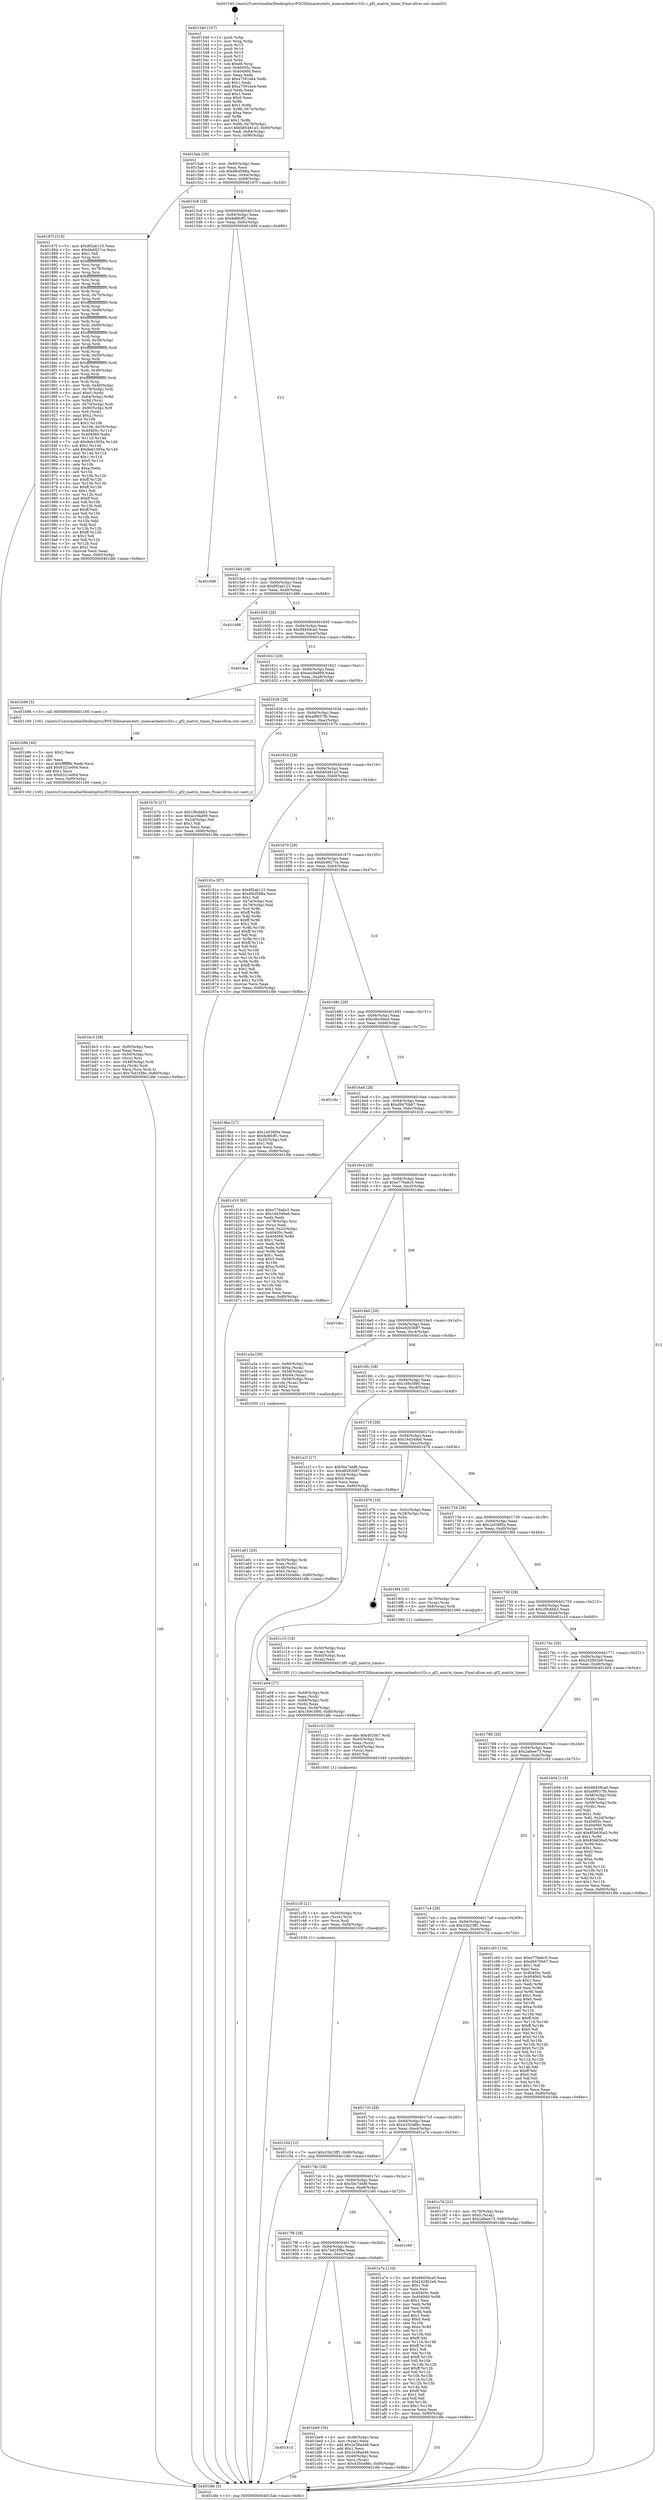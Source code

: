 digraph "0x401540" {
  label = "0x401540 (/mnt/c/Users/mathe/Desktop/tcc/POCII/binaries/extr_memcachedcrc32c.c_gf2_matrix_times_Final-ollvm.out::main(0))"
  labelloc = "t"
  node[shape=record]

  Entry [label="",width=0.3,height=0.3,shape=circle,fillcolor=black,style=filled]
  "0x4015ab" [label="{
     0x4015ab [29]\l
     | [instrs]\l
     &nbsp;&nbsp;0x4015ab \<+3\>: mov -0x80(%rbp),%eax\l
     &nbsp;&nbsp;0x4015ae \<+2\>: mov %eax,%ecx\l
     &nbsp;&nbsp;0x4015b0 \<+6\>: sub $0x88cf588a,%ecx\l
     &nbsp;&nbsp;0x4015b6 \<+6\>: mov %eax,-0x94(%rbp)\l
     &nbsp;&nbsp;0x4015bc \<+6\>: mov %ecx,-0x98(%rbp)\l
     &nbsp;&nbsp;0x4015c2 \<+6\>: je 000000000040187f \<main+0x33f\>\l
  }"]
  "0x40187f" [label="{
     0x40187f [319]\l
     | [instrs]\l
     &nbsp;&nbsp;0x40187f \<+5\>: mov $0x8f2ab123,%eax\l
     &nbsp;&nbsp;0x401884 \<+5\>: mov $0xbb4927ce,%ecx\l
     &nbsp;&nbsp;0x401889 \<+2\>: mov $0x1,%dl\l
     &nbsp;&nbsp;0x40188b \<+3\>: mov %rsp,%rsi\l
     &nbsp;&nbsp;0x40188e \<+4\>: add $0xfffffffffffffff0,%rsi\l
     &nbsp;&nbsp;0x401892 \<+3\>: mov %rsi,%rsp\l
     &nbsp;&nbsp;0x401895 \<+4\>: mov %rsi,-0x78(%rbp)\l
     &nbsp;&nbsp;0x401899 \<+3\>: mov %rsp,%rsi\l
     &nbsp;&nbsp;0x40189c \<+4\>: add $0xfffffffffffffff0,%rsi\l
     &nbsp;&nbsp;0x4018a0 \<+3\>: mov %rsi,%rsp\l
     &nbsp;&nbsp;0x4018a3 \<+3\>: mov %rsp,%rdi\l
     &nbsp;&nbsp;0x4018a6 \<+4\>: add $0xfffffffffffffff0,%rdi\l
     &nbsp;&nbsp;0x4018aa \<+3\>: mov %rdi,%rsp\l
     &nbsp;&nbsp;0x4018ad \<+4\>: mov %rdi,-0x70(%rbp)\l
     &nbsp;&nbsp;0x4018b1 \<+3\>: mov %rsp,%rdi\l
     &nbsp;&nbsp;0x4018b4 \<+4\>: add $0xfffffffffffffff0,%rdi\l
     &nbsp;&nbsp;0x4018b8 \<+3\>: mov %rdi,%rsp\l
     &nbsp;&nbsp;0x4018bb \<+4\>: mov %rdi,-0x68(%rbp)\l
     &nbsp;&nbsp;0x4018bf \<+3\>: mov %rsp,%rdi\l
     &nbsp;&nbsp;0x4018c2 \<+4\>: add $0xfffffffffffffff0,%rdi\l
     &nbsp;&nbsp;0x4018c6 \<+3\>: mov %rdi,%rsp\l
     &nbsp;&nbsp;0x4018c9 \<+4\>: mov %rdi,-0x60(%rbp)\l
     &nbsp;&nbsp;0x4018cd \<+3\>: mov %rsp,%rdi\l
     &nbsp;&nbsp;0x4018d0 \<+4\>: add $0xfffffffffffffff0,%rdi\l
     &nbsp;&nbsp;0x4018d4 \<+3\>: mov %rdi,%rsp\l
     &nbsp;&nbsp;0x4018d7 \<+4\>: mov %rdi,-0x58(%rbp)\l
     &nbsp;&nbsp;0x4018db \<+3\>: mov %rsp,%rdi\l
     &nbsp;&nbsp;0x4018de \<+4\>: add $0xfffffffffffffff0,%rdi\l
     &nbsp;&nbsp;0x4018e2 \<+3\>: mov %rdi,%rsp\l
     &nbsp;&nbsp;0x4018e5 \<+4\>: mov %rdi,-0x50(%rbp)\l
     &nbsp;&nbsp;0x4018e9 \<+3\>: mov %rsp,%rdi\l
     &nbsp;&nbsp;0x4018ec \<+4\>: add $0xfffffffffffffff0,%rdi\l
     &nbsp;&nbsp;0x4018f0 \<+3\>: mov %rdi,%rsp\l
     &nbsp;&nbsp;0x4018f3 \<+4\>: mov %rdi,-0x48(%rbp)\l
     &nbsp;&nbsp;0x4018f7 \<+3\>: mov %rsp,%rdi\l
     &nbsp;&nbsp;0x4018fa \<+4\>: add $0xfffffffffffffff0,%rdi\l
     &nbsp;&nbsp;0x4018fe \<+3\>: mov %rdi,%rsp\l
     &nbsp;&nbsp;0x401901 \<+4\>: mov %rdi,-0x40(%rbp)\l
     &nbsp;&nbsp;0x401905 \<+4\>: mov -0x78(%rbp),%rdi\l
     &nbsp;&nbsp;0x401909 \<+6\>: movl $0x0,(%rdi)\l
     &nbsp;&nbsp;0x40190f \<+7\>: mov -0x84(%rbp),%r8d\l
     &nbsp;&nbsp;0x401916 \<+3\>: mov %r8d,(%rsi)\l
     &nbsp;&nbsp;0x401919 \<+4\>: mov -0x70(%rbp),%rdi\l
     &nbsp;&nbsp;0x40191d \<+7\>: mov -0x90(%rbp),%r9\l
     &nbsp;&nbsp;0x401924 \<+3\>: mov %r9,(%rdi)\l
     &nbsp;&nbsp;0x401927 \<+3\>: cmpl $0x2,(%rsi)\l
     &nbsp;&nbsp;0x40192a \<+4\>: setne %r10b\l
     &nbsp;&nbsp;0x40192e \<+4\>: and $0x1,%r10b\l
     &nbsp;&nbsp;0x401932 \<+4\>: mov %r10b,-0x35(%rbp)\l
     &nbsp;&nbsp;0x401936 \<+8\>: mov 0x40405c,%r11d\l
     &nbsp;&nbsp;0x40193e \<+7\>: mov 0x404060,%ebx\l
     &nbsp;&nbsp;0x401945 \<+3\>: mov %r11d,%r14d\l
     &nbsp;&nbsp;0x401948 \<+7\>: sub $0x9eb1005a,%r14d\l
     &nbsp;&nbsp;0x40194f \<+4\>: sub $0x1,%r14d\l
     &nbsp;&nbsp;0x401953 \<+7\>: add $0x9eb1005a,%r14d\l
     &nbsp;&nbsp;0x40195a \<+4\>: imul %r14d,%r11d\l
     &nbsp;&nbsp;0x40195e \<+4\>: and $0x1,%r11d\l
     &nbsp;&nbsp;0x401962 \<+4\>: cmp $0x0,%r11d\l
     &nbsp;&nbsp;0x401966 \<+4\>: sete %r10b\l
     &nbsp;&nbsp;0x40196a \<+3\>: cmp $0xa,%ebx\l
     &nbsp;&nbsp;0x40196d \<+4\>: setl %r15b\l
     &nbsp;&nbsp;0x401971 \<+3\>: mov %r10b,%r12b\l
     &nbsp;&nbsp;0x401974 \<+4\>: xor $0xff,%r12b\l
     &nbsp;&nbsp;0x401978 \<+3\>: mov %r15b,%r13b\l
     &nbsp;&nbsp;0x40197b \<+4\>: xor $0xff,%r13b\l
     &nbsp;&nbsp;0x40197f \<+3\>: xor $0x1,%dl\l
     &nbsp;&nbsp;0x401982 \<+3\>: mov %r12b,%sil\l
     &nbsp;&nbsp;0x401985 \<+4\>: and $0xff,%sil\l
     &nbsp;&nbsp;0x401989 \<+3\>: and %dl,%r10b\l
     &nbsp;&nbsp;0x40198c \<+3\>: mov %r13b,%dil\l
     &nbsp;&nbsp;0x40198f \<+4\>: and $0xff,%dil\l
     &nbsp;&nbsp;0x401993 \<+3\>: and %dl,%r15b\l
     &nbsp;&nbsp;0x401996 \<+3\>: or %r10b,%sil\l
     &nbsp;&nbsp;0x401999 \<+3\>: or %r15b,%dil\l
     &nbsp;&nbsp;0x40199c \<+3\>: xor %dil,%sil\l
     &nbsp;&nbsp;0x40199f \<+3\>: or %r13b,%r12b\l
     &nbsp;&nbsp;0x4019a2 \<+4\>: xor $0xff,%r12b\l
     &nbsp;&nbsp;0x4019a6 \<+3\>: or $0x1,%dl\l
     &nbsp;&nbsp;0x4019a9 \<+3\>: and %dl,%r12b\l
     &nbsp;&nbsp;0x4019ac \<+3\>: or %r12b,%sil\l
     &nbsp;&nbsp;0x4019af \<+4\>: test $0x1,%sil\l
     &nbsp;&nbsp;0x4019b3 \<+3\>: cmovne %ecx,%eax\l
     &nbsp;&nbsp;0x4019b6 \<+3\>: mov %eax,-0x80(%rbp)\l
     &nbsp;&nbsp;0x4019b9 \<+5\>: jmp 0000000000401dfe \<main+0x8be\>\l
  }"]
  "0x4015c8" [label="{
     0x4015c8 [28]\l
     | [instrs]\l
     &nbsp;&nbsp;0x4015c8 \<+5\>: jmp 00000000004015cd \<main+0x8d\>\l
     &nbsp;&nbsp;0x4015cd \<+6\>: mov -0x94(%rbp),%eax\l
     &nbsp;&nbsp;0x4015d3 \<+5\>: sub $0x8d8fcff1,%eax\l
     &nbsp;&nbsp;0x4015d8 \<+6\>: mov %eax,-0x9c(%rbp)\l
     &nbsp;&nbsp;0x4015de \<+6\>: je 00000000004019d9 \<main+0x499\>\l
  }"]
  Exit [label="",width=0.3,height=0.3,shape=circle,fillcolor=black,style=filled,peripheries=2]
  "0x4019d9" [label="{
     0x4019d9\l
  }", style=dashed]
  "0x4015e4" [label="{
     0x4015e4 [28]\l
     | [instrs]\l
     &nbsp;&nbsp;0x4015e4 \<+5\>: jmp 00000000004015e9 \<main+0xa9\>\l
     &nbsp;&nbsp;0x4015e9 \<+6\>: mov -0x94(%rbp),%eax\l
     &nbsp;&nbsp;0x4015ef \<+5\>: sub $0x8f2ab123,%eax\l
     &nbsp;&nbsp;0x4015f4 \<+6\>: mov %eax,-0xa0(%rbp)\l
     &nbsp;&nbsp;0x4015fa \<+6\>: je 0000000000401d88 \<main+0x848\>\l
  }"]
  "0x401c54" [label="{
     0x401c54 [12]\l
     | [instrs]\l
     &nbsp;&nbsp;0x401c54 \<+7\>: movl $0x33b23ff1,-0x80(%rbp)\l
     &nbsp;&nbsp;0x401c5b \<+5\>: jmp 0000000000401dfe \<main+0x8be\>\l
  }"]
  "0x401d88" [label="{
     0x401d88\l
  }", style=dashed]
  "0x401600" [label="{
     0x401600 [28]\l
     | [instrs]\l
     &nbsp;&nbsp;0x401600 \<+5\>: jmp 0000000000401605 \<main+0xc5\>\l
     &nbsp;&nbsp;0x401605 \<+6\>: mov -0x94(%rbp),%eax\l
     &nbsp;&nbsp;0x40160b \<+5\>: sub $0x99459ca0,%eax\l
     &nbsp;&nbsp;0x401610 \<+6\>: mov %eax,-0xa4(%rbp)\l
     &nbsp;&nbsp;0x401616 \<+6\>: je 0000000000401dca \<main+0x88a\>\l
  }"]
  "0x401c3f" [label="{
     0x401c3f [21]\l
     | [instrs]\l
     &nbsp;&nbsp;0x401c3f \<+4\>: mov -0x50(%rbp),%rcx\l
     &nbsp;&nbsp;0x401c43 \<+3\>: mov (%rcx),%rcx\l
     &nbsp;&nbsp;0x401c46 \<+3\>: mov %rcx,%rdi\l
     &nbsp;&nbsp;0x401c49 \<+6\>: mov %eax,-0xf4(%rbp)\l
     &nbsp;&nbsp;0x401c4f \<+5\>: call 0000000000401030 \<free@plt\>\l
     | [calls]\l
     &nbsp;&nbsp;0x401030 \{1\} (unknown)\l
  }"]
  "0x401dca" [label="{
     0x401dca\l
  }", style=dashed]
  "0x40161c" [label="{
     0x40161c [28]\l
     | [instrs]\l
     &nbsp;&nbsp;0x40161c \<+5\>: jmp 0000000000401621 \<main+0xe1\>\l
     &nbsp;&nbsp;0x401621 \<+6\>: mov -0x94(%rbp),%eax\l
     &nbsp;&nbsp;0x401627 \<+5\>: sub $0xacc9ad99,%eax\l
     &nbsp;&nbsp;0x40162c \<+6\>: mov %eax,-0xa8(%rbp)\l
     &nbsp;&nbsp;0x401632 \<+6\>: je 0000000000401b96 \<main+0x656\>\l
  }"]
  "0x401c22" [label="{
     0x401c22 [29]\l
     | [instrs]\l
     &nbsp;&nbsp;0x401c22 \<+10\>: movabs $0x4020b7,%rdi\l
     &nbsp;&nbsp;0x401c2c \<+4\>: mov -0x40(%rbp),%rcx\l
     &nbsp;&nbsp;0x401c30 \<+2\>: mov %eax,(%rcx)\l
     &nbsp;&nbsp;0x401c32 \<+4\>: mov -0x40(%rbp),%rcx\l
     &nbsp;&nbsp;0x401c36 \<+2\>: mov (%rcx),%esi\l
     &nbsp;&nbsp;0x401c38 \<+2\>: mov $0x0,%al\l
     &nbsp;&nbsp;0x401c3a \<+5\>: call 0000000000401040 \<printf@plt\>\l
     | [calls]\l
     &nbsp;&nbsp;0x401040 \{1\} (unknown)\l
  }"]
  "0x401b96" [label="{
     0x401b96 [5]\l
     | [instrs]\l
     &nbsp;&nbsp;0x401b96 \<+5\>: call 0000000000401160 \<next_i\>\l
     | [calls]\l
     &nbsp;&nbsp;0x401160 \{100\} (/mnt/c/Users/mathe/Desktop/tcc/POCII/binaries/extr_memcachedcrc32c.c_gf2_matrix_times_Final-ollvm.out::next_i)\l
  }"]
  "0x401638" [label="{
     0x401638 [28]\l
     | [instrs]\l
     &nbsp;&nbsp;0x401638 \<+5\>: jmp 000000000040163d \<main+0xfd\>\l
     &nbsp;&nbsp;0x40163d \<+6\>: mov -0x94(%rbp),%eax\l
     &nbsp;&nbsp;0x401643 \<+5\>: sub $0xaf9037fb,%eax\l
     &nbsp;&nbsp;0x401648 \<+6\>: mov %eax,-0xac(%rbp)\l
     &nbsp;&nbsp;0x40164e \<+6\>: je 0000000000401b7b \<main+0x63b\>\l
  }"]
  "0x401814" [label="{
     0x401814\l
  }", style=dashed]
  "0x401b7b" [label="{
     0x401b7b [27]\l
     | [instrs]\l
     &nbsp;&nbsp;0x401b7b \<+5\>: mov $0x1f9cbbb3,%eax\l
     &nbsp;&nbsp;0x401b80 \<+5\>: mov $0xacc9ad99,%ecx\l
     &nbsp;&nbsp;0x401b85 \<+3\>: mov -0x2d(%rbp),%dl\l
     &nbsp;&nbsp;0x401b88 \<+3\>: test $0x1,%dl\l
     &nbsp;&nbsp;0x401b8b \<+3\>: cmovne %ecx,%eax\l
     &nbsp;&nbsp;0x401b8e \<+3\>: mov %eax,-0x80(%rbp)\l
     &nbsp;&nbsp;0x401b91 \<+5\>: jmp 0000000000401dfe \<main+0x8be\>\l
  }"]
  "0x401654" [label="{
     0x401654 [28]\l
     | [instrs]\l
     &nbsp;&nbsp;0x401654 \<+5\>: jmp 0000000000401659 \<main+0x119\>\l
     &nbsp;&nbsp;0x401659 \<+6\>: mov -0x94(%rbp),%eax\l
     &nbsp;&nbsp;0x40165f \<+5\>: sub $0xb85481a3,%eax\l
     &nbsp;&nbsp;0x401664 \<+6\>: mov %eax,-0xb0(%rbp)\l
     &nbsp;&nbsp;0x40166a \<+6\>: je 000000000040181e \<main+0x2de\>\l
  }"]
  "0x401be9" [label="{
     0x401be9 [39]\l
     | [instrs]\l
     &nbsp;&nbsp;0x401be9 \<+4\>: mov -0x48(%rbp),%rax\l
     &nbsp;&nbsp;0x401bed \<+2\>: mov (%rax),%ecx\l
     &nbsp;&nbsp;0x401bef \<+6\>: add $0x2e38ad48,%ecx\l
     &nbsp;&nbsp;0x401bf5 \<+3\>: add $0x1,%ecx\l
     &nbsp;&nbsp;0x401bf8 \<+6\>: sub $0x2e38ad48,%ecx\l
     &nbsp;&nbsp;0x401bfe \<+4\>: mov -0x48(%rbp),%rax\l
     &nbsp;&nbsp;0x401c02 \<+2\>: mov %ecx,(%rax)\l
     &nbsp;&nbsp;0x401c04 \<+7\>: movl $0x4350486c,-0x80(%rbp)\l
     &nbsp;&nbsp;0x401c0b \<+5\>: jmp 0000000000401dfe \<main+0x8be\>\l
  }"]
  "0x40181e" [label="{
     0x40181e [97]\l
     | [instrs]\l
     &nbsp;&nbsp;0x40181e \<+5\>: mov $0x8f2ab123,%eax\l
     &nbsp;&nbsp;0x401823 \<+5\>: mov $0x88cf588a,%ecx\l
     &nbsp;&nbsp;0x401828 \<+2\>: mov $0x1,%dl\l
     &nbsp;&nbsp;0x40182a \<+4\>: mov -0x7a(%rbp),%sil\l
     &nbsp;&nbsp;0x40182e \<+4\>: mov -0x79(%rbp),%dil\l
     &nbsp;&nbsp;0x401832 \<+3\>: mov %sil,%r8b\l
     &nbsp;&nbsp;0x401835 \<+4\>: xor $0xff,%r8b\l
     &nbsp;&nbsp;0x401839 \<+3\>: mov %dil,%r9b\l
     &nbsp;&nbsp;0x40183c \<+4\>: xor $0xff,%r9b\l
     &nbsp;&nbsp;0x401840 \<+3\>: xor $0x1,%dl\l
     &nbsp;&nbsp;0x401843 \<+3\>: mov %r8b,%r10b\l
     &nbsp;&nbsp;0x401846 \<+4\>: and $0xff,%r10b\l
     &nbsp;&nbsp;0x40184a \<+3\>: and %dl,%sil\l
     &nbsp;&nbsp;0x40184d \<+3\>: mov %r9b,%r11b\l
     &nbsp;&nbsp;0x401850 \<+4\>: and $0xff,%r11b\l
     &nbsp;&nbsp;0x401854 \<+3\>: and %dl,%dil\l
     &nbsp;&nbsp;0x401857 \<+3\>: or %sil,%r10b\l
     &nbsp;&nbsp;0x40185a \<+3\>: or %dil,%r11b\l
     &nbsp;&nbsp;0x40185d \<+3\>: xor %r11b,%r10b\l
     &nbsp;&nbsp;0x401860 \<+3\>: or %r9b,%r8b\l
     &nbsp;&nbsp;0x401863 \<+4\>: xor $0xff,%r8b\l
     &nbsp;&nbsp;0x401867 \<+3\>: or $0x1,%dl\l
     &nbsp;&nbsp;0x40186a \<+3\>: and %dl,%r8b\l
     &nbsp;&nbsp;0x40186d \<+3\>: or %r8b,%r10b\l
     &nbsp;&nbsp;0x401870 \<+4\>: test $0x1,%r10b\l
     &nbsp;&nbsp;0x401874 \<+3\>: cmovne %ecx,%eax\l
     &nbsp;&nbsp;0x401877 \<+3\>: mov %eax,-0x80(%rbp)\l
     &nbsp;&nbsp;0x40187a \<+5\>: jmp 0000000000401dfe \<main+0x8be\>\l
  }"]
  "0x401670" [label="{
     0x401670 [28]\l
     | [instrs]\l
     &nbsp;&nbsp;0x401670 \<+5\>: jmp 0000000000401675 \<main+0x135\>\l
     &nbsp;&nbsp;0x401675 \<+6\>: mov -0x94(%rbp),%eax\l
     &nbsp;&nbsp;0x40167b \<+5\>: sub $0xbb4927ce,%eax\l
     &nbsp;&nbsp;0x401680 \<+6\>: mov %eax,-0xb4(%rbp)\l
     &nbsp;&nbsp;0x401686 \<+6\>: je 00000000004019be \<main+0x47e\>\l
  }"]
  "0x401dfe" [label="{
     0x401dfe [5]\l
     | [instrs]\l
     &nbsp;&nbsp;0x401dfe \<+5\>: jmp 00000000004015ab \<main+0x6b\>\l
  }"]
  "0x401540" [label="{
     0x401540 [107]\l
     | [instrs]\l
     &nbsp;&nbsp;0x401540 \<+1\>: push %rbp\l
     &nbsp;&nbsp;0x401541 \<+3\>: mov %rsp,%rbp\l
     &nbsp;&nbsp;0x401544 \<+2\>: push %r15\l
     &nbsp;&nbsp;0x401546 \<+2\>: push %r14\l
     &nbsp;&nbsp;0x401548 \<+2\>: push %r13\l
     &nbsp;&nbsp;0x40154a \<+2\>: push %r12\l
     &nbsp;&nbsp;0x40154c \<+1\>: push %rbx\l
     &nbsp;&nbsp;0x40154d \<+7\>: sub $0xe8,%rsp\l
     &nbsp;&nbsp;0x401554 \<+7\>: mov 0x40405c,%eax\l
     &nbsp;&nbsp;0x40155b \<+7\>: mov 0x404060,%ecx\l
     &nbsp;&nbsp;0x401562 \<+2\>: mov %eax,%edx\l
     &nbsp;&nbsp;0x401564 \<+6\>: sub $0xa7591ee4,%edx\l
     &nbsp;&nbsp;0x40156a \<+3\>: sub $0x1,%edx\l
     &nbsp;&nbsp;0x40156d \<+6\>: add $0xa7591ee4,%edx\l
     &nbsp;&nbsp;0x401573 \<+3\>: imul %edx,%eax\l
     &nbsp;&nbsp;0x401576 \<+3\>: and $0x1,%eax\l
     &nbsp;&nbsp;0x401579 \<+3\>: cmp $0x0,%eax\l
     &nbsp;&nbsp;0x40157c \<+4\>: sete %r8b\l
     &nbsp;&nbsp;0x401580 \<+4\>: and $0x1,%r8b\l
     &nbsp;&nbsp;0x401584 \<+4\>: mov %r8b,-0x7a(%rbp)\l
     &nbsp;&nbsp;0x401588 \<+3\>: cmp $0xa,%ecx\l
     &nbsp;&nbsp;0x40158b \<+4\>: setl %r8b\l
     &nbsp;&nbsp;0x40158f \<+4\>: and $0x1,%r8b\l
     &nbsp;&nbsp;0x401593 \<+4\>: mov %r8b,-0x79(%rbp)\l
     &nbsp;&nbsp;0x401597 \<+7\>: movl $0xb85481a3,-0x80(%rbp)\l
     &nbsp;&nbsp;0x40159e \<+6\>: mov %edi,-0x84(%rbp)\l
     &nbsp;&nbsp;0x4015a4 \<+7\>: mov %rsi,-0x90(%rbp)\l
  }"]
  "0x4017f8" [label="{
     0x4017f8 [28]\l
     | [instrs]\l
     &nbsp;&nbsp;0x4017f8 \<+5\>: jmp 00000000004017fd \<main+0x2bd\>\l
     &nbsp;&nbsp;0x4017fd \<+6\>: mov -0x94(%rbp),%eax\l
     &nbsp;&nbsp;0x401803 \<+5\>: sub $0x7bd1f38e,%eax\l
     &nbsp;&nbsp;0x401808 \<+6\>: mov %eax,-0xec(%rbp)\l
     &nbsp;&nbsp;0x40180e \<+6\>: je 0000000000401be9 \<main+0x6a9\>\l
  }"]
  "0x401c60" [label="{
     0x401c60\l
  }", style=dashed]
  "0x4019be" [label="{
     0x4019be [27]\l
     | [instrs]\l
     &nbsp;&nbsp;0x4019be \<+5\>: mov $0x1e038f5e,%eax\l
     &nbsp;&nbsp;0x4019c3 \<+5\>: mov $0x8d8fcff1,%ecx\l
     &nbsp;&nbsp;0x4019c8 \<+3\>: mov -0x35(%rbp),%dl\l
     &nbsp;&nbsp;0x4019cb \<+3\>: test $0x1,%dl\l
     &nbsp;&nbsp;0x4019ce \<+3\>: cmovne %ecx,%eax\l
     &nbsp;&nbsp;0x4019d1 \<+3\>: mov %eax,-0x80(%rbp)\l
     &nbsp;&nbsp;0x4019d4 \<+5\>: jmp 0000000000401dfe \<main+0x8be\>\l
  }"]
  "0x40168c" [label="{
     0x40168c [28]\l
     | [instrs]\l
     &nbsp;&nbsp;0x40168c \<+5\>: jmp 0000000000401691 \<main+0x151\>\l
     &nbsp;&nbsp;0x401691 \<+6\>: mov -0x94(%rbp),%eax\l
     &nbsp;&nbsp;0x401697 \<+5\>: sub $0xc6bc94ed,%eax\l
     &nbsp;&nbsp;0x40169c \<+6\>: mov %eax,-0xb8(%rbp)\l
     &nbsp;&nbsp;0x4016a2 \<+6\>: je 0000000000401c6c \<main+0x72c\>\l
  }"]
  "0x401bc3" [label="{
     0x401bc3 [38]\l
     | [instrs]\l
     &nbsp;&nbsp;0x401bc3 \<+6\>: mov -0xf0(%rbp),%ecx\l
     &nbsp;&nbsp;0x401bc9 \<+3\>: imul %eax,%ecx\l
     &nbsp;&nbsp;0x401bcc \<+4\>: mov -0x50(%rbp),%rsi\l
     &nbsp;&nbsp;0x401bd0 \<+3\>: mov (%rsi),%rsi\l
     &nbsp;&nbsp;0x401bd3 \<+4\>: mov -0x48(%rbp),%rdi\l
     &nbsp;&nbsp;0x401bd7 \<+3\>: movslq (%rdi),%rdi\l
     &nbsp;&nbsp;0x401bda \<+3\>: mov %ecx,(%rsi,%rdi,4)\l
     &nbsp;&nbsp;0x401bdd \<+7\>: movl $0x7bd1f38e,-0x80(%rbp)\l
     &nbsp;&nbsp;0x401be4 \<+5\>: jmp 0000000000401dfe \<main+0x8be\>\l
  }"]
  "0x401c6c" [label="{
     0x401c6c\l
  }", style=dashed]
  "0x4016a8" [label="{
     0x4016a8 [28]\l
     | [instrs]\l
     &nbsp;&nbsp;0x4016a8 \<+5\>: jmp 00000000004016ad \<main+0x16d\>\l
     &nbsp;&nbsp;0x4016ad \<+6\>: mov -0x94(%rbp),%eax\l
     &nbsp;&nbsp;0x4016b3 \<+5\>: sub $0xd9470b67,%eax\l
     &nbsp;&nbsp;0x4016b8 \<+6\>: mov %eax,-0xbc(%rbp)\l
     &nbsp;&nbsp;0x4016be \<+6\>: je 0000000000401d19 \<main+0x7d9\>\l
  }"]
  "0x401b9b" [label="{
     0x401b9b [40]\l
     | [instrs]\l
     &nbsp;&nbsp;0x401b9b \<+5\>: mov $0x2,%ecx\l
     &nbsp;&nbsp;0x401ba0 \<+1\>: cltd\l
     &nbsp;&nbsp;0x401ba1 \<+2\>: idiv %ecx\l
     &nbsp;&nbsp;0x401ba3 \<+6\>: imul $0xfffffffe,%edx,%ecx\l
     &nbsp;&nbsp;0x401ba9 \<+6\>: add $0x6321e004,%ecx\l
     &nbsp;&nbsp;0x401baf \<+3\>: add $0x1,%ecx\l
     &nbsp;&nbsp;0x401bb2 \<+6\>: sub $0x6321e004,%ecx\l
     &nbsp;&nbsp;0x401bb8 \<+6\>: mov %ecx,-0xf0(%rbp)\l
     &nbsp;&nbsp;0x401bbe \<+5\>: call 0000000000401160 \<next_i\>\l
     | [calls]\l
     &nbsp;&nbsp;0x401160 \{100\} (/mnt/c/Users/mathe/Desktop/tcc/POCII/binaries/extr_memcachedcrc32c.c_gf2_matrix_times_Final-ollvm.out::next_i)\l
  }"]
  "0x401d19" [label="{
     0x401d19 [93]\l
     | [instrs]\l
     &nbsp;&nbsp;0x401d19 \<+5\>: mov $0xe776a6c5,%eax\l
     &nbsp;&nbsp;0x401d1e \<+5\>: mov $0x16d349a6,%ecx\l
     &nbsp;&nbsp;0x401d23 \<+2\>: xor %edx,%edx\l
     &nbsp;&nbsp;0x401d25 \<+4\>: mov -0x78(%rbp),%rsi\l
     &nbsp;&nbsp;0x401d29 \<+2\>: mov (%rsi),%edi\l
     &nbsp;&nbsp;0x401d2b \<+3\>: mov %edi,-0x2c(%rbp)\l
     &nbsp;&nbsp;0x401d2e \<+7\>: mov 0x40405c,%edi\l
     &nbsp;&nbsp;0x401d35 \<+8\>: mov 0x404060,%r8d\l
     &nbsp;&nbsp;0x401d3d \<+3\>: sub $0x1,%edx\l
     &nbsp;&nbsp;0x401d40 \<+3\>: mov %edi,%r9d\l
     &nbsp;&nbsp;0x401d43 \<+3\>: add %edx,%r9d\l
     &nbsp;&nbsp;0x401d46 \<+4\>: imul %r9d,%edi\l
     &nbsp;&nbsp;0x401d4a \<+3\>: and $0x1,%edi\l
     &nbsp;&nbsp;0x401d4d \<+3\>: cmp $0x0,%edi\l
     &nbsp;&nbsp;0x401d50 \<+4\>: sete %r10b\l
     &nbsp;&nbsp;0x401d54 \<+4\>: cmp $0xa,%r8d\l
     &nbsp;&nbsp;0x401d58 \<+4\>: setl %r11b\l
     &nbsp;&nbsp;0x401d5c \<+3\>: mov %r10b,%bl\l
     &nbsp;&nbsp;0x401d5f \<+3\>: and %r11b,%bl\l
     &nbsp;&nbsp;0x401d62 \<+3\>: xor %r11b,%r10b\l
     &nbsp;&nbsp;0x401d65 \<+3\>: or %r10b,%bl\l
     &nbsp;&nbsp;0x401d68 \<+3\>: test $0x1,%bl\l
     &nbsp;&nbsp;0x401d6b \<+3\>: cmovne %ecx,%eax\l
     &nbsp;&nbsp;0x401d6e \<+3\>: mov %eax,-0x80(%rbp)\l
     &nbsp;&nbsp;0x401d71 \<+5\>: jmp 0000000000401dfe \<main+0x8be\>\l
  }"]
  "0x4016c4" [label="{
     0x4016c4 [28]\l
     | [instrs]\l
     &nbsp;&nbsp;0x4016c4 \<+5\>: jmp 00000000004016c9 \<main+0x189\>\l
     &nbsp;&nbsp;0x4016c9 \<+6\>: mov -0x94(%rbp),%eax\l
     &nbsp;&nbsp;0x4016cf \<+5\>: sub $0xe776a6c5,%eax\l
     &nbsp;&nbsp;0x4016d4 \<+6\>: mov %eax,-0xc0(%rbp)\l
     &nbsp;&nbsp;0x4016da \<+6\>: je 0000000000401dec \<main+0x8ac\>\l
  }"]
  "0x4017dc" [label="{
     0x4017dc [28]\l
     | [instrs]\l
     &nbsp;&nbsp;0x4017dc \<+5\>: jmp 00000000004017e1 \<main+0x2a1\>\l
     &nbsp;&nbsp;0x4017e1 \<+6\>: mov -0x94(%rbp),%eax\l
     &nbsp;&nbsp;0x4017e7 \<+5\>: sub $0x5bc7ebf8,%eax\l
     &nbsp;&nbsp;0x4017ec \<+6\>: mov %eax,-0xe8(%rbp)\l
     &nbsp;&nbsp;0x4017f2 \<+6\>: je 0000000000401c60 \<main+0x720\>\l
  }"]
  "0x401dec" [label="{
     0x401dec\l
  }", style=dashed]
  "0x4016e0" [label="{
     0x4016e0 [28]\l
     | [instrs]\l
     &nbsp;&nbsp;0x4016e0 \<+5\>: jmp 00000000004016e5 \<main+0x1a5\>\l
     &nbsp;&nbsp;0x4016e5 \<+6\>: mov -0x94(%rbp),%eax\l
     &nbsp;&nbsp;0x4016eb \<+5\>: sub $0xe9263087,%eax\l
     &nbsp;&nbsp;0x4016f0 \<+6\>: mov %eax,-0xc4(%rbp)\l
     &nbsp;&nbsp;0x4016f6 \<+6\>: je 0000000000401a3a \<main+0x4fa\>\l
  }"]
  "0x401a7e" [label="{
     0x401a7e [134]\l
     | [instrs]\l
     &nbsp;&nbsp;0x401a7e \<+5\>: mov $0x99459ca0,%eax\l
     &nbsp;&nbsp;0x401a83 \<+5\>: mov $0x242802e6,%ecx\l
     &nbsp;&nbsp;0x401a88 \<+2\>: mov $0x1,%dl\l
     &nbsp;&nbsp;0x401a8a \<+2\>: xor %esi,%esi\l
     &nbsp;&nbsp;0x401a8c \<+7\>: mov 0x40405c,%edi\l
     &nbsp;&nbsp;0x401a93 \<+8\>: mov 0x404060,%r8d\l
     &nbsp;&nbsp;0x401a9b \<+3\>: sub $0x1,%esi\l
     &nbsp;&nbsp;0x401a9e \<+3\>: mov %edi,%r9d\l
     &nbsp;&nbsp;0x401aa1 \<+3\>: add %esi,%r9d\l
     &nbsp;&nbsp;0x401aa4 \<+4\>: imul %r9d,%edi\l
     &nbsp;&nbsp;0x401aa8 \<+3\>: and $0x1,%edi\l
     &nbsp;&nbsp;0x401aab \<+3\>: cmp $0x0,%edi\l
     &nbsp;&nbsp;0x401aae \<+4\>: sete %r10b\l
     &nbsp;&nbsp;0x401ab2 \<+4\>: cmp $0xa,%r8d\l
     &nbsp;&nbsp;0x401ab6 \<+4\>: setl %r11b\l
     &nbsp;&nbsp;0x401aba \<+3\>: mov %r10b,%bl\l
     &nbsp;&nbsp;0x401abd \<+3\>: xor $0xff,%bl\l
     &nbsp;&nbsp;0x401ac0 \<+3\>: mov %r11b,%r14b\l
     &nbsp;&nbsp;0x401ac3 \<+4\>: xor $0xff,%r14b\l
     &nbsp;&nbsp;0x401ac7 \<+3\>: xor $0x1,%dl\l
     &nbsp;&nbsp;0x401aca \<+3\>: mov %bl,%r15b\l
     &nbsp;&nbsp;0x401acd \<+4\>: and $0xff,%r15b\l
     &nbsp;&nbsp;0x401ad1 \<+3\>: and %dl,%r10b\l
     &nbsp;&nbsp;0x401ad4 \<+3\>: mov %r14b,%r12b\l
     &nbsp;&nbsp;0x401ad7 \<+4\>: and $0xff,%r12b\l
     &nbsp;&nbsp;0x401adb \<+3\>: and %dl,%r11b\l
     &nbsp;&nbsp;0x401ade \<+3\>: or %r10b,%r15b\l
     &nbsp;&nbsp;0x401ae1 \<+3\>: or %r11b,%r12b\l
     &nbsp;&nbsp;0x401ae4 \<+3\>: xor %r12b,%r15b\l
     &nbsp;&nbsp;0x401ae7 \<+3\>: or %r14b,%bl\l
     &nbsp;&nbsp;0x401aea \<+3\>: xor $0xff,%bl\l
     &nbsp;&nbsp;0x401aed \<+3\>: or $0x1,%dl\l
     &nbsp;&nbsp;0x401af0 \<+2\>: and %dl,%bl\l
     &nbsp;&nbsp;0x401af2 \<+3\>: or %bl,%r15b\l
     &nbsp;&nbsp;0x401af5 \<+4\>: test $0x1,%r15b\l
     &nbsp;&nbsp;0x401af9 \<+3\>: cmovne %ecx,%eax\l
     &nbsp;&nbsp;0x401afc \<+3\>: mov %eax,-0x80(%rbp)\l
     &nbsp;&nbsp;0x401aff \<+5\>: jmp 0000000000401dfe \<main+0x8be\>\l
  }"]
  "0x401a3a" [label="{
     0x401a3a [39]\l
     | [instrs]\l
     &nbsp;&nbsp;0x401a3a \<+4\>: mov -0x60(%rbp),%rax\l
     &nbsp;&nbsp;0x401a3e \<+6\>: movl $0xa,(%rax)\l
     &nbsp;&nbsp;0x401a44 \<+4\>: mov -0x58(%rbp),%rax\l
     &nbsp;&nbsp;0x401a48 \<+6\>: movl $0x64,(%rax)\l
     &nbsp;&nbsp;0x401a4e \<+4\>: mov -0x58(%rbp),%rax\l
     &nbsp;&nbsp;0x401a52 \<+3\>: movslq (%rax),%rax\l
     &nbsp;&nbsp;0x401a55 \<+4\>: shl $0x2,%rax\l
     &nbsp;&nbsp;0x401a59 \<+3\>: mov %rax,%rdi\l
     &nbsp;&nbsp;0x401a5c \<+5\>: call 0000000000401050 \<malloc@plt\>\l
     | [calls]\l
     &nbsp;&nbsp;0x401050 \{1\} (unknown)\l
  }"]
  "0x4016fc" [label="{
     0x4016fc [28]\l
     | [instrs]\l
     &nbsp;&nbsp;0x4016fc \<+5\>: jmp 0000000000401701 \<main+0x1c1\>\l
     &nbsp;&nbsp;0x401701 \<+6\>: mov -0x94(%rbp),%eax\l
     &nbsp;&nbsp;0x401707 \<+5\>: sub $0x169c5f90,%eax\l
     &nbsp;&nbsp;0x40170c \<+6\>: mov %eax,-0xc8(%rbp)\l
     &nbsp;&nbsp;0x401712 \<+6\>: je 0000000000401a1f \<main+0x4df\>\l
  }"]
  "0x4017c0" [label="{
     0x4017c0 [28]\l
     | [instrs]\l
     &nbsp;&nbsp;0x4017c0 \<+5\>: jmp 00000000004017c5 \<main+0x285\>\l
     &nbsp;&nbsp;0x4017c5 \<+6\>: mov -0x94(%rbp),%eax\l
     &nbsp;&nbsp;0x4017cb \<+5\>: sub $0x4350486c,%eax\l
     &nbsp;&nbsp;0x4017d0 \<+6\>: mov %eax,-0xe4(%rbp)\l
     &nbsp;&nbsp;0x4017d6 \<+6\>: je 0000000000401a7e \<main+0x53e\>\l
  }"]
  "0x401a1f" [label="{
     0x401a1f [27]\l
     | [instrs]\l
     &nbsp;&nbsp;0x401a1f \<+5\>: mov $0x5bc7ebf8,%eax\l
     &nbsp;&nbsp;0x401a24 \<+5\>: mov $0xe9263087,%ecx\l
     &nbsp;&nbsp;0x401a29 \<+3\>: mov -0x34(%rbp),%edx\l
     &nbsp;&nbsp;0x401a2c \<+3\>: cmp $0x0,%edx\l
     &nbsp;&nbsp;0x401a2f \<+3\>: cmove %ecx,%eax\l
     &nbsp;&nbsp;0x401a32 \<+3\>: mov %eax,-0x80(%rbp)\l
     &nbsp;&nbsp;0x401a35 \<+5\>: jmp 0000000000401dfe \<main+0x8be\>\l
  }"]
  "0x401718" [label="{
     0x401718 [28]\l
     | [instrs]\l
     &nbsp;&nbsp;0x401718 \<+5\>: jmp 000000000040171d \<main+0x1dd\>\l
     &nbsp;&nbsp;0x40171d \<+6\>: mov -0x94(%rbp),%eax\l
     &nbsp;&nbsp;0x401723 \<+5\>: sub $0x16d349a6,%eax\l
     &nbsp;&nbsp;0x401728 \<+6\>: mov %eax,-0xcc(%rbp)\l
     &nbsp;&nbsp;0x40172e \<+6\>: je 0000000000401d76 \<main+0x836\>\l
  }"]
  "0x401c7d" [label="{
     0x401c7d [22]\l
     | [instrs]\l
     &nbsp;&nbsp;0x401c7d \<+4\>: mov -0x78(%rbp),%rax\l
     &nbsp;&nbsp;0x401c81 \<+6\>: movl $0x0,(%rax)\l
     &nbsp;&nbsp;0x401c87 \<+7\>: movl $0x2afeee73,-0x80(%rbp)\l
     &nbsp;&nbsp;0x401c8e \<+5\>: jmp 0000000000401dfe \<main+0x8be\>\l
  }"]
  "0x401d76" [label="{
     0x401d76 [18]\l
     | [instrs]\l
     &nbsp;&nbsp;0x401d76 \<+3\>: mov -0x2c(%rbp),%eax\l
     &nbsp;&nbsp;0x401d79 \<+4\>: lea -0x28(%rbp),%rsp\l
     &nbsp;&nbsp;0x401d7d \<+1\>: pop %rbx\l
     &nbsp;&nbsp;0x401d7e \<+2\>: pop %r12\l
     &nbsp;&nbsp;0x401d80 \<+2\>: pop %r13\l
     &nbsp;&nbsp;0x401d82 \<+2\>: pop %r14\l
     &nbsp;&nbsp;0x401d84 \<+2\>: pop %r15\l
     &nbsp;&nbsp;0x401d86 \<+1\>: pop %rbp\l
     &nbsp;&nbsp;0x401d87 \<+1\>: ret\l
  }"]
  "0x401734" [label="{
     0x401734 [28]\l
     | [instrs]\l
     &nbsp;&nbsp;0x401734 \<+5\>: jmp 0000000000401739 \<main+0x1f9\>\l
     &nbsp;&nbsp;0x401739 \<+6\>: mov -0x94(%rbp),%eax\l
     &nbsp;&nbsp;0x40173f \<+5\>: sub $0x1e038f5e,%eax\l
     &nbsp;&nbsp;0x401744 \<+6\>: mov %eax,-0xd0(%rbp)\l
     &nbsp;&nbsp;0x40174a \<+6\>: je 00000000004019f4 \<main+0x4b4\>\l
  }"]
  "0x4017a4" [label="{
     0x4017a4 [28]\l
     | [instrs]\l
     &nbsp;&nbsp;0x4017a4 \<+5\>: jmp 00000000004017a9 \<main+0x269\>\l
     &nbsp;&nbsp;0x4017a9 \<+6\>: mov -0x94(%rbp),%eax\l
     &nbsp;&nbsp;0x4017af \<+5\>: sub $0x33b23ff1,%eax\l
     &nbsp;&nbsp;0x4017b4 \<+6\>: mov %eax,-0xe0(%rbp)\l
     &nbsp;&nbsp;0x4017ba \<+6\>: je 0000000000401c7d \<main+0x73d\>\l
  }"]
  "0x4019f4" [label="{
     0x4019f4 [16]\l
     | [instrs]\l
     &nbsp;&nbsp;0x4019f4 \<+4\>: mov -0x70(%rbp),%rax\l
     &nbsp;&nbsp;0x4019f8 \<+3\>: mov (%rax),%rax\l
     &nbsp;&nbsp;0x4019fb \<+4\>: mov 0x8(%rax),%rdi\l
     &nbsp;&nbsp;0x4019ff \<+5\>: call 0000000000401060 \<atoi@plt\>\l
     | [calls]\l
     &nbsp;&nbsp;0x401060 \{1\} (unknown)\l
  }"]
  "0x401750" [label="{
     0x401750 [28]\l
     | [instrs]\l
     &nbsp;&nbsp;0x401750 \<+5\>: jmp 0000000000401755 \<main+0x215\>\l
     &nbsp;&nbsp;0x401755 \<+6\>: mov -0x94(%rbp),%eax\l
     &nbsp;&nbsp;0x40175b \<+5\>: sub $0x1f9cbbb3,%eax\l
     &nbsp;&nbsp;0x401760 \<+6\>: mov %eax,-0xd4(%rbp)\l
     &nbsp;&nbsp;0x401766 \<+6\>: je 0000000000401c10 \<main+0x6d0\>\l
  }"]
  "0x401a04" [label="{
     0x401a04 [27]\l
     | [instrs]\l
     &nbsp;&nbsp;0x401a04 \<+4\>: mov -0x68(%rbp),%rdi\l
     &nbsp;&nbsp;0x401a08 \<+2\>: mov %eax,(%rdi)\l
     &nbsp;&nbsp;0x401a0a \<+4\>: mov -0x68(%rbp),%rdi\l
     &nbsp;&nbsp;0x401a0e \<+2\>: mov (%rdi),%eax\l
     &nbsp;&nbsp;0x401a10 \<+3\>: mov %eax,-0x34(%rbp)\l
     &nbsp;&nbsp;0x401a13 \<+7\>: movl $0x169c5f90,-0x80(%rbp)\l
     &nbsp;&nbsp;0x401a1a \<+5\>: jmp 0000000000401dfe \<main+0x8be\>\l
  }"]
  "0x401a61" [label="{
     0x401a61 [29]\l
     | [instrs]\l
     &nbsp;&nbsp;0x401a61 \<+4\>: mov -0x50(%rbp),%rdi\l
     &nbsp;&nbsp;0x401a65 \<+3\>: mov %rax,(%rdi)\l
     &nbsp;&nbsp;0x401a68 \<+4\>: mov -0x48(%rbp),%rax\l
     &nbsp;&nbsp;0x401a6c \<+6\>: movl $0x0,(%rax)\l
     &nbsp;&nbsp;0x401a72 \<+7\>: movl $0x4350486c,-0x80(%rbp)\l
     &nbsp;&nbsp;0x401a79 \<+5\>: jmp 0000000000401dfe \<main+0x8be\>\l
  }"]
  "0x401c93" [label="{
     0x401c93 [134]\l
     | [instrs]\l
     &nbsp;&nbsp;0x401c93 \<+5\>: mov $0xe776a6c5,%eax\l
     &nbsp;&nbsp;0x401c98 \<+5\>: mov $0xd9470b67,%ecx\l
     &nbsp;&nbsp;0x401c9d \<+2\>: mov $0x1,%dl\l
     &nbsp;&nbsp;0x401c9f \<+2\>: xor %esi,%esi\l
     &nbsp;&nbsp;0x401ca1 \<+7\>: mov 0x40405c,%edi\l
     &nbsp;&nbsp;0x401ca8 \<+8\>: mov 0x404060,%r8d\l
     &nbsp;&nbsp;0x401cb0 \<+3\>: sub $0x1,%esi\l
     &nbsp;&nbsp;0x401cb3 \<+3\>: mov %edi,%r9d\l
     &nbsp;&nbsp;0x401cb6 \<+3\>: add %esi,%r9d\l
     &nbsp;&nbsp;0x401cb9 \<+4\>: imul %r9d,%edi\l
     &nbsp;&nbsp;0x401cbd \<+3\>: and $0x1,%edi\l
     &nbsp;&nbsp;0x401cc0 \<+3\>: cmp $0x0,%edi\l
     &nbsp;&nbsp;0x401cc3 \<+4\>: sete %r10b\l
     &nbsp;&nbsp;0x401cc7 \<+4\>: cmp $0xa,%r8d\l
     &nbsp;&nbsp;0x401ccb \<+4\>: setl %r11b\l
     &nbsp;&nbsp;0x401ccf \<+3\>: mov %r10b,%bl\l
     &nbsp;&nbsp;0x401cd2 \<+3\>: xor $0xff,%bl\l
     &nbsp;&nbsp;0x401cd5 \<+3\>: mov %r11b,%r14b\l
     &nbsp;&nbsp;0x401cd8 \<+4\>: xor $0xff,%r14b\l
     &nbsp;&nbsp;0x401cdc \<+3\>: xor $0x0,%dl\l
     &nbsp;&nbsp;0x401cdf \<+3\>: mov %bl,%r15b\l
     &nbsp;&nbsp;0x401ce2 \<+4\>: and $0x0,%r15b\l
     &nbsp;&nbsp;0x401ce6 \<+3\>: and %dl,%r10b\l
     &nbsp;&nbsp;0x401ce9 \<+3\>: mov %r14b,%r12b\l
     &nbsp;&nbsp;0x401cec \<+4\>: and $0x0,%r12b\l
     &nbsp;&nbsp;0x401cf0 \<+3\>: and %dl,%r11b\l
     &nbsp;&nbsp;0x401cf3 \<+3\>: or %r10b,%r15b\l
     &nbsp;&nbsp;0x401cf6 \<+3\>: or %r11b,%r12b\l
     &nbsp;&nbsp;0x401cf9 \<+3\>: xor %r12b,%r15b\l
     &nbsp;&nbsp;0x401cfc \<+3\>: or %r14b,%bl\l
     &nbsp;&nbsp;0x401cff \<+3\>: xor $0xff,%bl\l
     &nbsp;&nbsp;0x401d02 \<+3\>: or $0x0,%dl\l
     &nbsp;&nbsp;0x401d05 \<+2\>: and %dl,%bl\l
     &nbsp;&nbsp;0x401d07 \<+3\>: or %bl,%r15b\l
     &nbsp;&nbsp;0x401d0a \<+4\>: test $0x1,%r15b\l
     &nbsp;&nbsp;0x401d0e \<+3\>: cmovne %ecx,%eax\l
     &nbsp;&nbsp;0x401d11 \<+3\>: mov %eax,-0x80(%rbp)\l
     &nbsp;&nbsp;0x401d14 \<+5\>: jmp 0000000000401dfe \<main+0x8be\>\l
  }"]
  "0x401c10" [label="{
     0x401c10 [18]\l
     | [instrs]\l
     &nbsp;&nbsp;0x401c10 \<+4\>: mov -0x50(%rbp),%rax\l
     &nbsp;&nbsp;0x401c14 \<+3\>: mov (%rax),%rdi\l
     &nbsp;&nbsp;0x401c17 \<+4\>: mov -0x60(%rbp),%rax\l
     &nbsp;&nbsp;0x401c1b \<+2\>: mov (%rax),%esi\l
     &nbsp;&nbsp;0x401c1d \<+5\>: call 00000000004013f0 \<gf2_matrix_times\>\l
     | [calls]\l
     &nbsp;&nbsp;0x4013f0 \{1\} (/mnt/c/Users/mathe/Desktop/tcc/POCII/binaries/extr_memcachedcrc32c.c_gf2_matrix_times_Final-ollvm.out::gf2_matrix_times)\l
  }"]
  "0x40176c" [label="{
     0x40176c [28]\l
     | [instrs]\l
     &nbsp;&nbsp;0x40176c \<+5\>: jmp 0000000000401771 \<main+0x231\>\l
     &nbsp;&nbsp;0x401771 \<+6\>: mov -0x94(%rbp),%eax\l
     &nbsp;&nbsp;0x401777 \<+5\>: sub $0x242802e6,%eax\l
     &nbsp;&nbsp;0x40177c \<+6\>: mov %eax,-0xd8(%rbp)\l
     &nbsp;&nbsp;0x401782 \<+6\>: je 0000000000401b04 \<main+0x5c4\>\l
  }"]
  "0x401788" [label="{
     0x401788 [28]\l
     | [instrs]\l
     &nbsp;&nbsp;0x401788 \<+5\>: jmp 000000000040178d \<main+0x24d\>\l
     &nbsp;&nbsp;0x40178d \<+6\>: mov -0x94(%rbp),%eax\l
     &nbsp;&nbsp;0x401793 \<+5\>: sub $0x2afeee73,%eax\l
     &nbsp;&nbsp;0x401798 \<+6\>: mov %eax,-0xdc(%rbp)\l
     &nbsp;&nbsp;0x40179e \<+6\>: je 0000000000401c93 \<main+0x753\>\l
  }"]
  "0x401b04" [label="{
     0x401b04 [119]\l
     | [instrs]\l
     &nbsp;&nbsp;0x401b04 \<+5\>: mov $0x99459ca0,%eax\l
     &nbsp;&nbsp;0x401b09 \<+5\>: mov $0xaf9037fb,%ecx\l
     &nbsp;&nbsp;0x401b0e \<+4\>: mov -0x48(%rbp),%rdx\l
     &nbsp;&nbsp;0x401b12 \<+2\>: mov (%rdx),%esi\l
     &nbsp;&nbsp;0x401b14 \<+4\>: mov -0x58(%rbp),%rdx\l
     &nbsp;&nbsp;0x401b18 \<+2\>: cmp (%rdx),%esi\l
     &nbsp;&nbsp;0x401b1a \<+4\>: setl %dil\l
     &nbsp;&nbsp;0x401b1e \<+4\>: and $0x1,%dil\l
     &nbsp;&nbsp;0x401b22 \<+4\>: mov %dil,-0x2d(%rbp)\l
     &nbsp;&nbsp;0x401b26 \<+7\>: mov 0x40405c,%esi\l
     &nbsp;&nbsp;0x401b2d \<+8\>: mov 0x404060,%r8d\l
     &nbsp;&nbsp;0x401b35 \<+3\>: mov %esi,%r9d\l
     &nbsp;&nbsp;0x401b38 \<+7\>: add $0x85b630a5,%r9d\l
     &nbsp;&nbsp;0x401b3f \<+4\>: sub $0x1,%r9d\l
     &nbsp;&nbsp;0x401b43 \<+7\>: sub $0x85b630a5,%r9d\l
     &nbsp;&nbsp;0x401b4a \<+4\>: imul %r9d,%esi\l
     &nbsp;&nbsp;0x401b4e \<+3\>: and $0x1,%esi\l
     &nbsp;&nbsp;0x401b51 \<+3\>: cmp $0x0,%esi\l
     &nbsp;&nbsp;0x401b54 \<+4\>: sete %dil\l
     &nbsp;&nbsp;0x401b58 \<+4\>: cmp $0xa,%r8d\l
     &nbsp;&nbsp;0x401b5c \<+4\>: setl %r10b\l
     &nbsp;&nbsp;0x401b60 \<+3\>: mov %dil,%r11b\l
     &nbsp;&nbsp;0x401b63 \<+3\>: and %r10b,%r11b\l
     &nbsp;&nbsp;0x401b66 \<+3\>: xor %r10b,%dil\l
     &nbsp;&nbsp;0x401b69 \<+3\>: or %dil,%r11b\l
     &nbsp;&nbsp;0x401b6c \<+4\>: test $0x1,%r11b\l
     &nbsp;&nbsp;0x401b70 \<+3\>: cmovne %ecx,%eax\l
     &nbsp;&nbsp;0x401b73 \<+3\>: mov %eax,-0x80(%rbp)\l
     &nbsp;&nbsp;0x401b76 \<+5\>: jmp 0000000000401dfe \<main+0x8be\>\l
  }"]
  Entry -> "0x401540" [label=" 1"]
  "0x4015ab" -> "0x40187f" [label=" 1"]
  "0x4015ab" -> "0x4015c8" [label=" 513"]
  "0x401d76" -> Exit [label=" 1"]
  "0x4015c8" -> "0x4019d9" [label=" 0"]
  "0x4015c8" -> "0x4015e4" [label=" 513"]
  "0x401d19" -> "0x401dfe" [label=" 1"]
  "0x4015e4" -> "0x401d88" [label=" 0"]
  "0x4015e4" -> "0x401600" [label=" 513"]
  "0x401c93" -> "0x401dfe" [label=" 1"]
  "0x401600" -> "0x401dca" [label=" 0"]
  "0x401600" -> "0x40161c" [label=" 513"]
  "0x401c7d" -> "0x401dfe" [label=" 1"]
  "0x40161c" -> "0x401b96" [label=" 100"]
  "0x40161c" -> "0x401638" [label=" 413"]
  "0x401c54" -> "0x401dfe" [label=" 1"]
  "0x401638" -> "0x401b7b" [label=" 101"]
  "0x401638" -> "0x401654" [label=" 312"]
  "0x401c3f" -> "0x401c54" [label=" 1"]
  "0x401654" -> "0x40181e" [label=" 1"]
  "0x401654" -> "0x401670" [label=" 311"]
  "0x40181e" -> "0x401dfe" [label=" 1"]
  "0x401540" -> "0x4015ab" [label=" 1"]
  "0x401dfe" -> "0x4015ab" [label=" 513"]
  "0x401c22" -> "0x401c3f" [label=" 1"]
  "0x40187f" -> "0x401dfe" [label=" 1"]
  "0x401be9" -> "0x401dfe" [label=" 100"]
  "0x401670" -> "0x4019be" [label=" 1"]
  "0x401670" -> "0x40168c" [label=" 310"]
  "0x4019be" -> "0x401dfe" [label=" 1"]
  "0x4017f8" -> "0x401814" [label=" 0"]
  "0x40168c" -> "0x401c6c" [label=" 0"]
  "0x40168c" -> "0x4016a8" [label=" 310"]
  "0x401c10" -> "0x401c22" [label=" 1"]
  "0x4016a8" -> "0x401d19" [label=" 1"]
  "0x4016a8" -> "0x4016c4" [label=" 309"]
  "0x4017dc" -> "0x4017f8" [label=" 100"]
  "0x4016c4" -> "0x401dec" [label=" 0"]
  "0x4016c4" -> "0x4016e0" [label=" 309"]
  "0x4017dc" -> "0x401c60" [label=" 0"]
  "0x4016e0" -> "0x401a3a" [label=" 1"]
  "0x4016e0" -> "0x4016fc" [label=" 308"]
  "0x4017f8" -> "0x401be9" [label=" 100"]
  "0x4016fc" -> "0x401a1f" [label=" 1"]
  "0x4016fc" -> "0x401718" [label=" 307"]
  "0x401b9b" -> "0x401bc3" [label=" 100"]
  "0x401718" -> "0x401d76" [label=" 1"]
  "0x401718" -> "0x401734" [label=" 306"]
  "0x401b96" -> "0x401b9b" [label=" 100"]
  "0x401734" -> "0x4019f4" [label=" 1"]
  "0x401734" -> "0x401750" [label=" 305"]
  "0x4019f4" -> "0x401a04" [label=" 1"]
  "0x401a04" -> "0x401dfe" [label=" 1"]
  "0x401a1f" -> "0x401dfe" [label=" 1"]
  "0x401a3a" -> "0x401a61" [label=" 1"]
  "0x401a61" -> "0x401dfe" [label=" 1"]
  "0x401b04" -> "0x401dfe" [label=" 101"]
  "0x401750" -> "0x401c10" [label=" 1"]
  "0x401750" -> "0x40176c" [label=" 304"]
  "0x401a7e" -> "0x401dfe" [label=" 101"]
  "0x40176c" -> "0x401b04" [label=" 101"]
  "0x40176c" -> "0x401788" [label=" 203"]
  "0x4017c0" -> "0x4017dc" [label=" 100"]
  "0x401788" -> "0x401c93" [label=" 1"]
  "0x401788" -> "0x4017a4" [label=" 202"]
  "0x401b7b" -> "0x401dfe" [label=" 101"]
  "0x4017a4" -> "0x401c7d" [label=" 1"]
  "0x4017a4" -> "0x4017c0" [label=" 201"]
  "0x401bc3" -> "0x401dfe" [label=" 100"]
  "0x4017c0" -> "0x401a7e" [label=" 101"]
}
